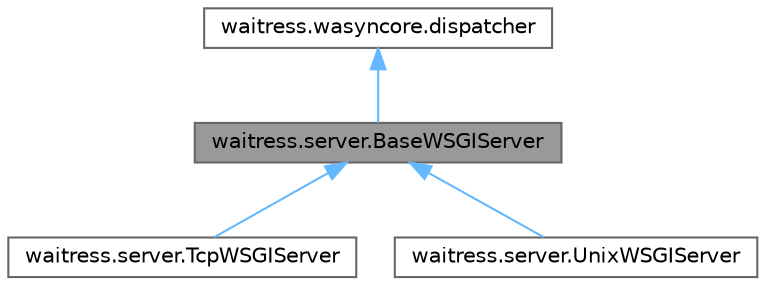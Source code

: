 digraph "waitress.server.BaseWSGIServer"
{
 // LATEX_PDF_SIZE
  bgcolor="transparent";
  edge [fontname=Helvetica,fontsize=10,labelfontname=Helvetica,labelfontsize=10];
  node [fontname=Helvetica,fontsize=10,shape=box,height=0.2,width=0.4];
  Node1 [id="Node000001",label="waitress.server.BaseWSGIServer",height=0.2,width=0.4,color="gray40", fillcolor="grey60", style="filled", fontcolor="black",tooltip=" "];
  Node2 -> Node1 [id="edge1_Node000001_Node000002",dir="back",color="steelblue1",style="solid",tooltip=" "];
  Node2 [id="Node000002",label="waitress.wasyncore.dispatcher",height=0.2,width=0.4,color="gray40", fillcolor="white", style="filled",URL="$classwaitress_1_1wasyncore_1_1dispatcher.html",tooltip=" "];
  Node1 -> Node3 [id="edge2_Node000001_Node000003",dir="back",color="steelblue1",style="solid",tooltip=" "];
  Node3 [id="Node000003",label="waitress.server.TcpWSGIServer",height=0.2,width=0.4,color="gray40", fillcolor="white", style="filled",URL="$classwaitress_1_1server_1_1_tcp_w_s_g_i_server.html",tooltip=" "];
  Node1 -> Node4 [id="edge3_Node000001_Node000004",dir="back",color="steelblue1",style="solid",tooltip=" "];
  Node4 [id="Node000004",label="waitress.server.UnixWSGIServer",height=0.2,width=0.4,color="gray40", fillcolor="white", style="filled",URL="$classwaitress_1_1server_1_1_unix_w_s_g_i_server.html",tooltip=" "];
}
